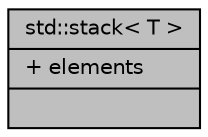 digraph "std::stack&lt; T &gt;"
{
  edge [fontname="Helvetica",fontsize="10",labelfontname="Helvetica",labelfontsize="10"];
  node [fontname="Helvetica",fontsize="10",shape=record];
  Node838 [label="{std::stack\< T \>\n|+ elements\l|}",height=0.2,width=0.4,color="black", fillcolor="grey75", style="filled", fontcolor="black"];
}
